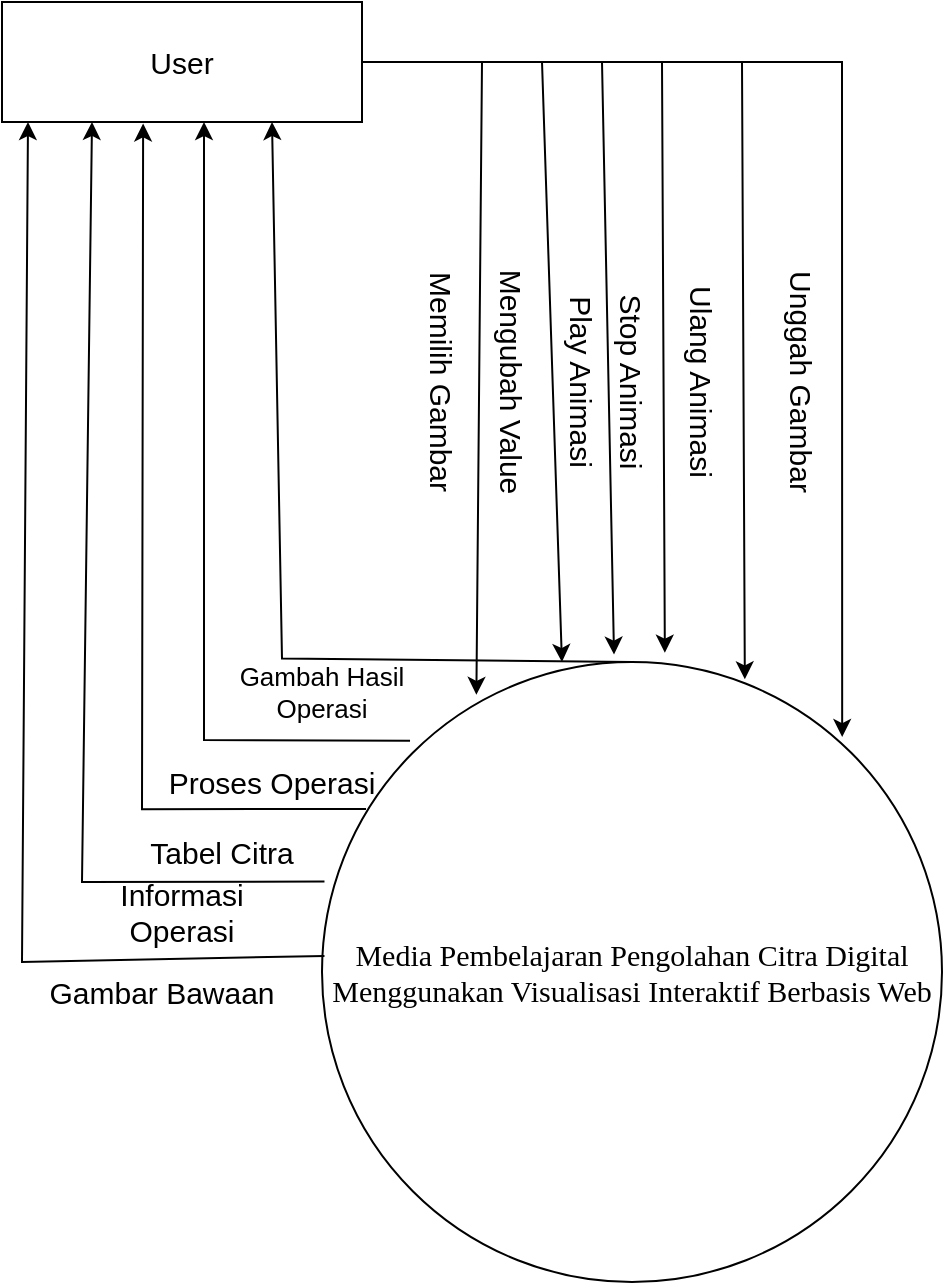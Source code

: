 <mxfile version="24.6.4" type="device">
  <diagram name="Page-1" id="KI4ld7LmEkV1bPh1zsLP">
    <mxGraphModel dx="1565" dy="920" grid="1" gridSize="10" guides="1" tooltips="1" connect="1" arrows="1" fold="1" page="1" pageScale="1" pageWidth="850" pageHeight="1100" math="0" shadow="0">
      <root>
        <mxCell id="0" />
        <mxCell id="1" parent="0" />
        <mxCell id="lghi4wq8eS88bpXC95zE-7" value="&lt;font style=&quot;font-size: 15px;&quot; face=&quot;Times New Roman&quot;&gt;Media Pembelajaran Pengolahan Citra Digital Menggunakan Visualisasi Interaktif Berbasis Web&lt;/font&gt;" style="ellipse;whiteSpace=wrap;html=1;aspect=fixed;" vertex="1" parent="1">
          <mxGeometry x="270" y="490" width="310" height="310" as="geometry" />
        </mxCell>
        <mxCell id="lghi4wq8eS88bpXC95zE-9" value="&lt;font style=&quot;font-size: 15px;&quot;&gt;User&lt;/font&gt;" style="rounded=0;whiteSpace=wrap;html=1;" vertex="1" parent="1">
          <mxGeometry x="110" y="160" width="180" height="60" as="geometry" />
        </mxCell>
        <mxCell id="lghi4wq8eS88bpXC95zE-12" value="" style="endArrow=classic;html=1;rounded=0;exitX=1;exitY=0.5;exitDx=0;exitDy=0;entryX=0.249;entryY=0.053;entryDx=0;entryDy=0;entryPerimeter=0;" edge="1" parent="1" source="lghi4wq8eS88bpXC95zE-9" target="lghi4wq8eS88bpXC95zE-7">
          <mxGeometry width="50" height="50" relative="1" as="geometry">
            <mxPoint x="380" y="530" as="sourcePoint" />
            <mxPoint x="350" y="480" as="targetPoint" />
            <Array as="points">
              <mxPoint x="350" y="190" />
            </Array>
          </mxGeometry>
        </mxCell>
        <mxCell id="lghi4wq8eS88bpXC95zE-13" value="&lt;span style=&quot;font-size: 15px;&quot;&gt;Memilih Gambar&lt;/span&gt;" style="text;html=1;align=center;verticalAlign=middle;whiteSpace=wrap;rounded=0;rotation=90;" vertex="1" parent="1">
          <mxGeometry x="270" y="335" width="120" height="30" as="geometry" />
        </mxCell>
        <mxCell id="lghi4wq8eS88bpXC95zE-14" value="" style="endArrow=classic;html=1;rounded=0;entryX=0.387;entryY=0;entryDx=0;entryDy=0;exitX=1;exitY=0.5;exitDx=0;exitDy=0;entryPerimeter=0;" edge="1" parent="1" target="lghi4wq8eS88bpXC95zE-7">
          <mxGeometry width="50" height="50" relative="1" as="geometry">
            <mxPoint x="320" y="190" as="sourcePoint" />
            <mxPoint x="380" y="450" as="targetPoint" />
            <Array as="points">
              <mxPoint x="380" y="190" />
            </Array>
          </mxGeometry>
        </mxCell>
        <mxCell id="lghi4wq8eS88bpXC95zE-15" value="&lt;span style=&quot;font-size: 15px;&quot;&gt;Mengubah Value&lt;/span&gt;" style="text;html=1;align=center;verticalAlign=middle;whiteSpace=wrap;rounded=0;rotation=90;" vertex="1" parent="1">
          <mxGeometry x="305" y="335" width="120" height="30" as="geometry" />
        </mxCell>
        <mxCell id="lghi4wq8eS88bpXC95zE-17" value="&lt;span style=&quot;font-size: 15px;&quot;&gt;Play Animasi&lt;/span&gt;" style="text;html=1;align=center;verticalAlign=middle;whiteSpace=wrap;rounded=0;rotation=90;" vertex="1" parent="1">
          <mxGeometry x="340" y="335" width="120" height="30" as="geometry" />
        </mxCell>
        <mxCell id="lghi4wq8eS88bpXC95zE-18" value="" style="endArrow=classic;html=1;rounded=0;exitX=1;exitY=0.5;exitDx=0;exitDy=0;entryX=0.553;entryY=-0.015;entryDx=0;entryDy=0;entryPerimeter=0;" edge="1" parent="1" source="lghi4wq8eS88bpXC95zE-9" target="lghi4wq8eS88bpXC95zE-7">
          <mxGeometry width="50" height="50" relative="1" as="geometry">
            <mxPoint x="360" y="187" as="sourcePoint" />
            <mxPoint x="440" y="480" as="targetPoint" />
            <Array as="points">
              <mxPoint x="440" y="190" />
            </Array>
          </mxGeometry>
        </mxCell>
        <mxCell id="lghi4wq8eS88bpXC95zE-19" value="&lt;span style=&quot;font-size: 15px;&quot;&gt;Stop Animasi&lt;/span&gt;" style="text;html=1;align=center;verticalAlign=middle;whiteSpace=wrap;rounded=0;rotation=90;" vertex="1" parent="1">
          <mxGeometry x="365" y="335" width="120" height="30" as="geometry" />
        </mxCell>
        <mxCell id="lghi4wq8eS88bpXC95zE-20" value="" style="endArrow=classic;html=1;rounded=0;exitX=1;exitY=0.5;exitDx=0;exitDy=0;entryX=0.471;entryY=-0.012;entryDx=0;entryDy=0;entryPerimeter=0;" edge="1" parent="1" source="lghi4wq8eS88bpXC95zE-9" target="lghi4wq8eS88bpXC95zE-7">
          <mxGeometry width="50" height="50" relative="1" as="geometry">
            <mxPoint x="300" y="200" as="sourcePoint" />
            <mxPoint x="445" y="570" as="targetPoint" />
            <Array as="points">
              <mxPoint x="410" y="190" />
            </Array>
          </mxGeometry>
        </mxCell>
        <mxCell id="lghi4wq8eS88bpXC95zE-21" value="" style="endArrow=classic;html=1;rounded=0;exitX=1;exitY=0.5;exitDx=0;exitDy=0;entryX=0.682;entryY=0.028;entryDx=0;entryDy=0;entryPerimeter=0;" edge="1" parent="1" source="lghi4wq8eS88bpXC95zE-9" target="lghi4wq8eS88bpXC95zE-7">
          <mxGeometry width="50" height="50" relative="1" as="geometry">
            <mxPoint x="485" y="173" as="sourcePoint" />
            <mxPoint x="636" y="468" as="targetPoint" />
            <Array as="points">
              <mxPoint x="480" y="190" />
            </Array>
          </mxGeometry>
        </mxCell>
        <mxCell id="lghi4wq8eS88bpXC95zE-22" value="&lt;span style=&quot;font-size: 15px;&quot;&gt;Ulang Animasi&lt;/span&gt;" style="text;html=1;align=center;verticalAlign=middle;whiteSpace=wrap;rounded=0;rotation=90;" vertex="1" parent="1">
          <mxGeometry x="400" y="335" width="120" height="30" as="geometry" />
        </mxCell>
        <mxCell id="lghi4wq8eS88bpXC95zE-23" value="" style="endArrow=classic;html=1;rounded=0;entryX=0.839;entryY=0.121;entryDx=0;entryDy=0;entryPerimeter=0;" edge="1" parent="1" target="lghi4wq8eS88bpXC95zE-7">
          <mxGeometry width="50" height="50" relative="1" as="geometry">
            <mxPoint x="290" y="190" as="sourcePoint" />
            <mxPoint x="531" y="504.5" as="targetPoint" />
            <Array as="points">
              <mxPoint x="530" y="190" />
            </Array>
          </mxGeometry>
        </mxCell>
        <mxCell id="lghi4wq8eS88bpXC95zE-24" value="&lt;span style=&quot;font-size: 15px;&quot;&gt;Unggah Gambar&lt;/span&gt;" style="text;html=1;align=center;verticalAlign=middle;whiteSpace=wrap;rounded=0;rotation=90;" vertex="1" parent="1">
          <mxGeometry x="450" y="335" width="120" height="30" as="geometry" />
        </mxCell>
        <mxCell id="lghi4wq8eS88bpXC95zE-25" value="" style="endArrow=classic;html=1;rounded=0;exitX=0.004;exitY=0.474;exitDx=0;exitDy=0;exitPerimeter=0;" edge="1" parent="1" source="lghi4wq8eS88bpXC95zE-7">
          <mxGeometry width="50" height="50" relative="1" as="geometry">
            <mxPoint x="210" y="270" as="sourcePoint" />
            <mxPoint x="123" y="220" as="targetPoint" />
            <Array as="points">
              <mxPoint x="120" y="640" />
            </Array>
          </mxGeometry>
        </mxCell>
        <mxCell id="lghi4wq8eS88bpXC95zE-26" value="&lt;span style=&quot;font-size: 15px;&quot;&gt;Gambar Bawaan&lt;/span&gt;" style="text;html=1;align=center;verticalAlign=middle;whiteSpace=wrap;rounded=0;rotation=0;" vertex="1" parent="1">
          <mxGeometry x="130" y="640" width="120" height="30" as="geometry" />
        </mxCell>
        <mxCell id="lghi4wq8eS88bpXC95zE-27" value="" style="endArrow=classic;html=1;rounded=0;exitX=0.004;exitY=0.354;exitDx=0;exitDy=0;entryX=0.25;entryY=1;entryDx=0;entryDy=0;exitPerimeter=0;" edge="1" parent="1" source="lghi4wq8eS88bpXC95zE-7" target="lghi4wq8eS88bpXC95zE-9">
          <mxGeometry width="50" height="50" relative="1" as="geometry">
            <mxPoint x="305" y="652" as="sourcePoint" />
            <mxPoint x="157" y="240" as="targetPoint" />
            <Array as="points">
              <mxPoint x="150" y="600" />
            </Array>
          </mxGeometry>
        </mxCell>
        <mxCell id="lghi4wq8eS88bpXC95zE-28" value="&lt;span style=&quot;font-size: 15px;&quot;&gt;Informasi Operasi&lt;/span&gt;" style="text;html=1;align=center;verticalAlign=middle;whiteSpace=wrap;rounded=0;rotation=0;" vertex="1" parent="1">
          <mxGeometry x="140" y="600" width="120" height="30" as="geometry" />
        </mxCell>
        <mxCell id="lghi4wq8eS88bpXC95zE-29" value="" style="endArrow=classic;html=1;rounded=0;exitX=0.071;exitY=0.237;exitDx=0;exitDy=0;exitPerimeter=0;entryX=0.392;entryY=1.012;entryDx=0;entryDy=0;entryPerimeter=0;" edge="1" parent="1" source="lghi4wq8eS88bpXC95zE-7" target="lghi4wq8eS88bpXC95zE-9">
          <mxGeometry width="50" height="50" relative="1" as="geometry">
            <mxPoint x="301" y="563.58" as="sourcePoint" />
            <mxPoint x="184" y="230" as="targetPoint" />
            <Array as="points">
              <mxPoint x="180" y="563.58" />
            </Array>
          </mxGeometry>
        </mxCell>
        <mxCell id="lghi4wq8eS88bpXC95zE-30" value="&lt;span style=&quot;font-size: 15px;&quot;&gt;Tabel Citra&lt;/span&gt;" style="text;html=1;align=center;verticalAlign=middle;whiteSpace=wrap;rounded=0;rotation=0;" vertex="1" parent="1">
          <mxGeometry x="160" y="570" width="120" height="30" as="geometry" />
        </mxCell>
        <mxCell id="lghi4wq8eS88bpXC95zE-31" value="" style="endArrow=classic;html=1;rounded=0;exitX=0.142;exitY=0.127;exitDx=0;exitDy=0;exitPerimeter=0;" edge="1" parent="1" source="lghi4wq8eS88bpXC95zE-7">
          <mxGeometry width="50" height="50" relative="1" as="geometry">
            <mxPoint x="322" y="520.71" as="sourcePoint" />
            <mxPoint x="211" y="220" as="targetPoint" />
            <Array as="points">
              <mxPoint x="211" y="529" />
            </Array>
          </mxGeometry>
        </mxCell>
        <mxCell id="lghi4wq8eS88bpXC95zE-32" value="&lt;span style=&quot;font-size: 15px;&quot;&gt;Proses Operasi&lt;/span&gt;" style="text;html=1;align=center;verticalAlign=middle;whiteSpace=wrap;rounded=0;rotation=0;" vertex="1" parent="1">
          <mxGeometry x="185" y="535" width="120" height="30" as="geometry" />
        </mxCell>
        <mxCell id="lghi4wq8eS88bpXC95zE-33" value="" style="endArrow=classic;html=1;rounded=0;exitX=0.5;exitY=0;exitDx=0;exitDy=0;entryX=0.75;entryY=1;entryDx=0;entryDy=0;" edge="1" parent="1" source="lghi4wq8eS88bpXC95zE-7" target="lghi4wq8eS88bpXC95zE-9">
          <mxGeometry width="50" height="50" relative="1" as="geometry">
            <mxPoint x="360.52" y="490" as="sourcePoint" />
            <mxPoint x="250" y="330" as="targetPoint" />
            <Array as="points">
              <mxPoint x="250" y="488.22" />
            </Array>
          </mxGeometry>
        </mxCell>
        <mxCell id="lghi4wq8eS88bpXC95zE-34" value="&lt;font style=&quot;font-size: 13px;&quot;&gt;Gambah Hasil Operasi&lt;/font&gt;" style="text;html=1;align=center;verticalAlign=middle;whiteSpace=wrap;rounded=0;rotation=0;" vertex="1" parent="1">
          <mxGeometry x="210" y="490" width="120" height="30" as="geometry" />
        </mxCell>
      </root>
    </mxGraphModel>
  </diagram>
</mxfile>
